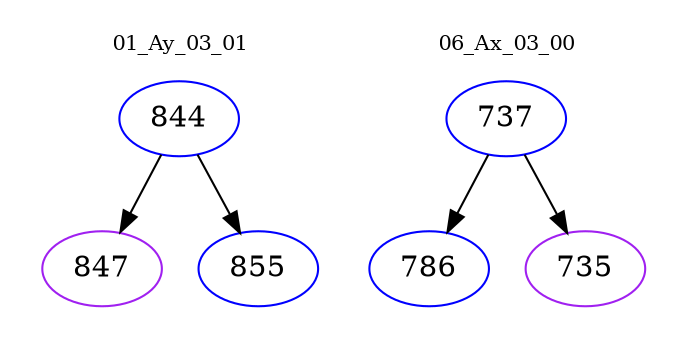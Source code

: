 digraph{
subgraph cluster_0 {
color = white
label = "01_Ay_03_01";
fontsize=10;
T0_844 [label="844", color="blue"]
T0_844 -> T0_847 [color="black"]
T0_847 [label="847", color="purple"]
T0_844 -> T0_855 [color="black"]
T0_855 [label="855", color="blue"]
}
subgraph cluster_1 {
color = white
label = "06_Ax_03_00";
fontsize=10;
T1_737 [label="737", color="blue"]
T1_737 -> T1_786 [color="black"]
T1_786 [label="786", color="blue"]
T1_737 -> T1_735 [color="black"]
T1_735 [label="735", color="purple"]
}
}
